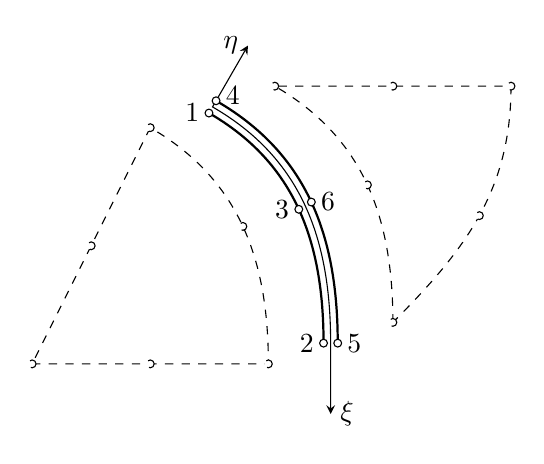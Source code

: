 \begin{tikzpicture}[scale=3,>=stealth]
 \tikzstyle{elemnode} = [draw,thin,circle,inner sep=1,fill=white]
 \newcommand{\eoff}{0.03}
 \draw[dashed] 
    (0,0) -- (1,0) node[at start,elemnode] {} node[midway,elemnode] {}
    to[out=90,in=-30] node[at start,elemnode] {} node[midway,elemnode] {}
    (0.5,1) -- (0,0) node[at start,elemnode] {} node[midway,elemnode] {};
 
 \draw[dashed,xshift=15,yshift=5] 
    (1,0) to[out=90,in=-30] node[at start,elemnode] {} node[midway,elemnode] {}
    (0.5,1) -- (1.5,1) node[at start,elemnode] {} node[midway,elemnode] {}
    to[out=-90,in=45] node[at start,elemnode] {} node[midway,elemnode] {} (1,0);

 \begin{scope}[xshift=7.5,yshift=2.5]
  \draw[<->] (0.5,1)+(60:0.3) -- (0.5,1) node[at start,left] {$\eta$}
    to[out=-30,in=90] (1,0) -- (1,-0.3) node[at end,right] {$\xi$};

  \draw[thick] (0.5,1)+(60:-\eoff) to[out=-30,in=90] 
    node[at start,elemnode] (n1) {}
    node[at end,elemnode] (n2) {}
    node[midway,elemnode] (n3) {}
    (1-\eoff,0)
    (0.5,1)+(60:\eoff) to[out=-30,in=90] 
    node[at start,elemnode] (n4) {}
    node[at end,elemnode] (n5) {}
    node[midway,elemnode] (n6) {}
    (1+\eoff,0);
   \node[left] at (n1) {1};
   \node[left] at (n2) {2};
   \node[left] at (n3) {3};
   \node[yshift=2,right] at (n4) {4}; % Fine adjustments
   \node[right] at (n5) {5};
   \node[right] at (n6) {6};
 \end{scope}
\end{tikzpicture}